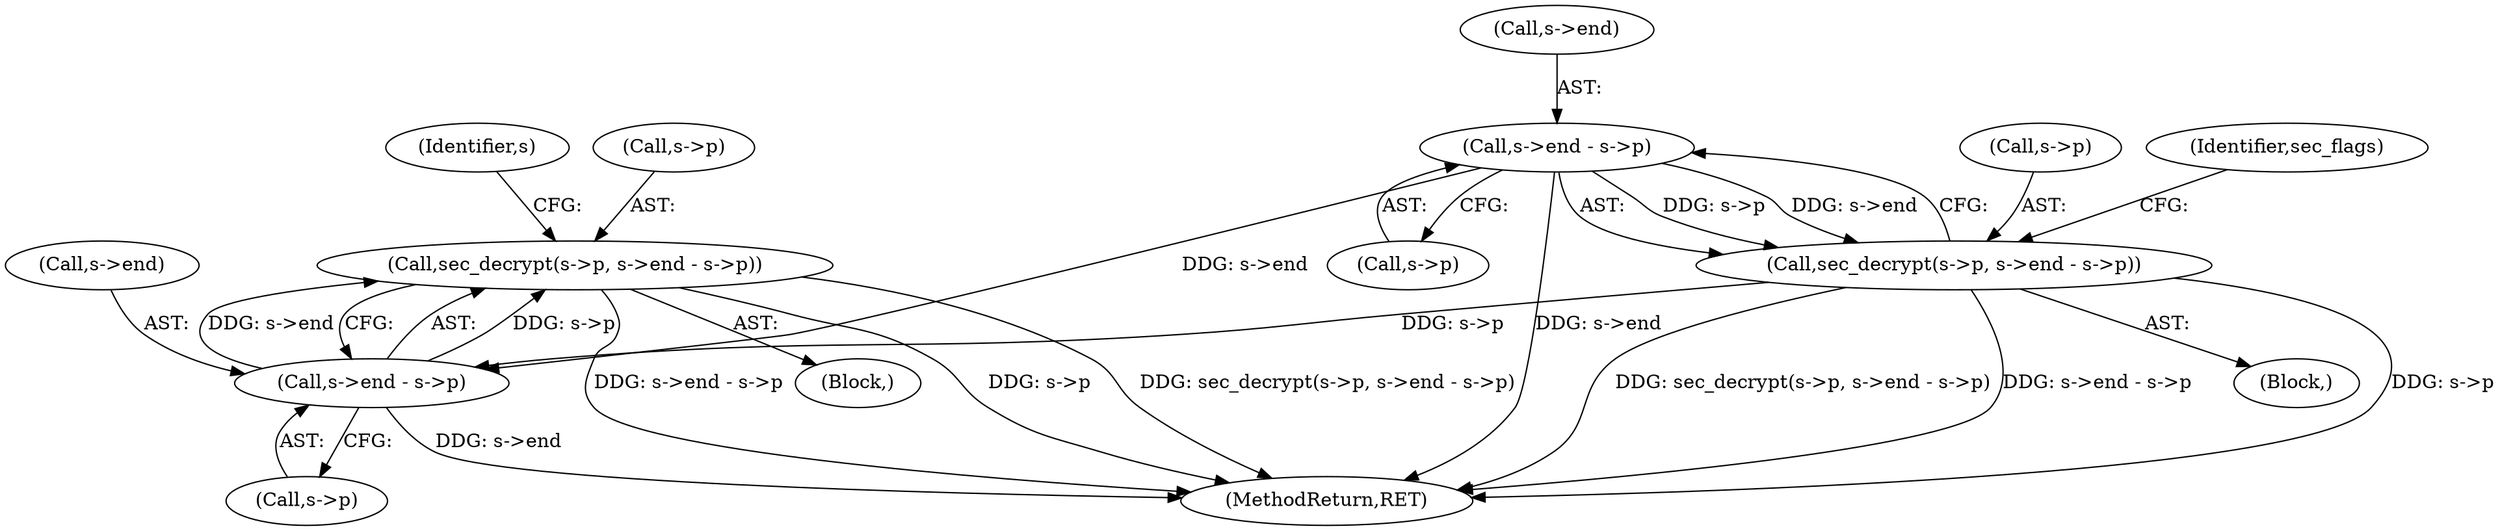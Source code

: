 digraph "0_rdesktop_4dca546d04321a610c1835010b5dad85163b65e1_16@API" {
"1000252" [label="(Call,sec_decrypt(s->p, s->end - s->p))"];
"1000256" [label="(Call,s->end - s->p)"];
"1000218" [label="(Call,s->end - s->p)"];
"1000214" [label="(Call,sec_decrypt(s->p, s->end - s->p))"];
"1000256" [label="(Call,s->end - s->p)"];
"1000268" [label="(Identifier,s)"];
"1000260" [label="(Call,s->p)"];
"1000219" [label="(Call,s->end)"];
"1000218" [label="(Call,s->end - s->p)"];
"1000200" [label="(Block,)"];
"1000215" [label="(Call,s->p)"];
"1000257" [label="(Call,s->end)"];
"1000214" [label="(Call,sec_decrypt(s->p, s->end - s->p))"];
"1000227" [label="(Identifier,sec_flags)"];
"1000383" [label="(MethodReturn,RET)"];
"1000237" [label="(Block,)"];
"1000222" [label="(Call,s->p)"];
"1000252" [label="(Call,sec_decrypt(s->p, s->end - s->p))"];
"1000253" [label="(Call,s->p)"];
"1000252" -> "1000237"  [label="AST: "];
"1000252" -> "1000256"  [label="CFG: "];
"1000253" -> "1000252"  [label="AST: "];
"1000256" -> "1000252"  [label="AST: "];
"1000268" -> "1000252"  [label="CFG: "];
"1000252" -> "1000383"  [label="DDG: s->p"];
"1000252" -> "1000383"  [label="DDG: sec_decrypt(s->p, s->end - s->p)"];
"1000252" -> "1000383"  [label="DDG: s->end - s->p"];
"1000256" -> "1000252"  [label="DDG: s->p"];
"1000256" -> "1000252"  [label="DDG: s->end"];
"1000256" -> "1000260"  [label="CFG: "];
"1000257" -> "1000256"  [label="AST: "];
"1000260" -> "1000256"  [label="AST: "];
"1000256" -> "1000383"  [label="DDG: s->end"];
"1000218" -> "1000256"  [label="DDG: s->end"];
"1000214" -> "1000256"  [label="DDG: s->p"];
"1000218" -> "1000214"  [label="AST: "];
"1000218" -> "1000222"  [label="CFG: "];
"1000219" -> "1000218"  [label="AST: "];
"1000222" -> "1000218"  [label="AST: "];
"1000214" -> "1000218"  [label="CFG: "];
"1000218" -> "1000383"  [label="DDG: s->end"];
"1000218" -> "1000214"  [label="DDG: s->p"];
"1000218" -> "1000214"  [label="DDG: s->end"];
"1000214" -> "1000200"  [label="AST: "];
"1000215" -> "1000214"  [label="AST: "];
"1000227" -> "1000214"  [label="CFG: "];
"1000214" -> "1000383"  [label="DDG: sec_decrypt(s->p, s->end - s->p)"];
"1000214" -> "1000383"  [label="DDG: s->end - s->p"];
"1000214" -> "1000383"  [label="DDG: s->p"];
}
